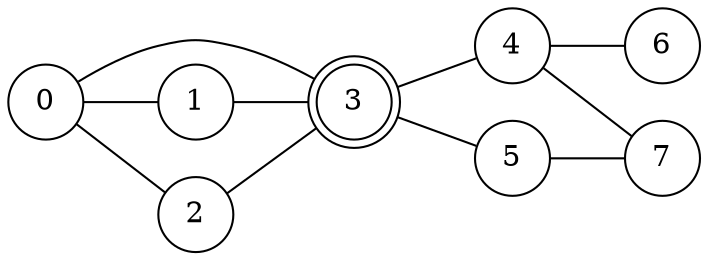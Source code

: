 graph g
{
rankdir=LR;
node[shape=circle];
3 [shape=doublecircle];
0 -- 1;
1 -- 3;
0 -- 2;
2 -- 3;
0 -- 3;
3 -- 4;
4 -- 6;
4 -- 7;
3 -- 5;
5 -- 7;
}
